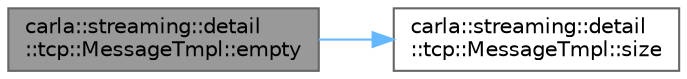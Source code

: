 digraph "carla::streaming::detail::tcp::MessageTmpl::empty"
{
 // INTERACTIVE_SVG=YES
 // LATEX_PDF_SIZE
  bgcolor="transparent";
  edge [fontname=Helvetica,fontsize=10,labelfontname=Helvetica,labelfontsize=10];
  node [fontname=Helvetica,fontsize=10,shape=box,height=0.2,width=0.4];
  rankdir="LR";
  Node1 [id="Node000001",label="carla::streaming::detail\l::tcp::MessageTmpl::empty",height=0.2,width=0.4,color="gray40", fillcolor="grey60", style="filled", fontcolor="black",tooltip=" "];
  Node1 -> Node2 [id="edge1_Node000001_Node000002",color="steelblue1",style="solid",tooltip=" "];
  Node2 [id="Node000002",label="carla::streaming::detail\l::tcp::MessageTmpl::size",height=0.2,width=0.4,color="grey40", fillcolor="white", style="filled",URL="$db/df7/classcarla_1_1streaming_1_1detail_1_1tcp_1_1MessageTmpl.html#a413384516aed91f8f79230432a693cfd",tooltip="Size in bytes of the message excluding the header."];
}
